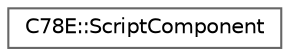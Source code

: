 digraph "Graphical Class Hierarchy"
{
 // LATEX_PDF_SIZE
  bgcolor="transparent";
  edge [fontname=Helvetica,fontsize=10,labelfontname=Helvetica,labelfontsize=10];
  node [fontname=Helvetica,fontsize=10,shape=box,height=0.2,width=0.4];
  rankdir="LR";
  Node0 [id="Node000000",label="C78E::ScriptComponent",height=0.2,width=0.4,color="grey40", fillcolor="white", style="filled",URL="$d8/d4d/struct_c78_e_1_1_script_component.html",tooltip=" "];
}
